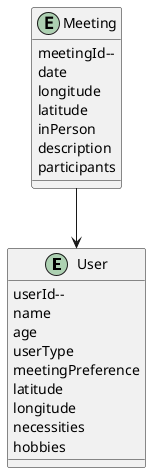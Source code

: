 @startuml
    entity User {
    
        userId--
        name
        age
        userType
        meetingPreference
        latitude
        longitude
        necessities
        hobbies
    }

    entity Meeting {
        
        meetingId--
        date
        longitude
        latitude
        inPerson
        description
        participants
    }

    Meeting --> User

@enduml